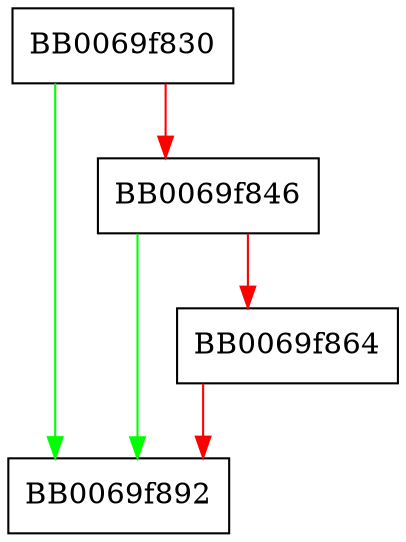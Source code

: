digraph camellia_192_cfb1_newctx {
  node [shape="box"];
  graph [splines=ortho];
  BB0069f830 -> BB0069f892 [color="green"];
  BB0069f830 -> BB0069f846 [color="red"];
  BB0069f846 -> BB0069f892 [color="green"];
  BB0069f846 -> BB0069f864 [color="red"];
  BB0069f864 -> BB0069f892 [color="red"];
}